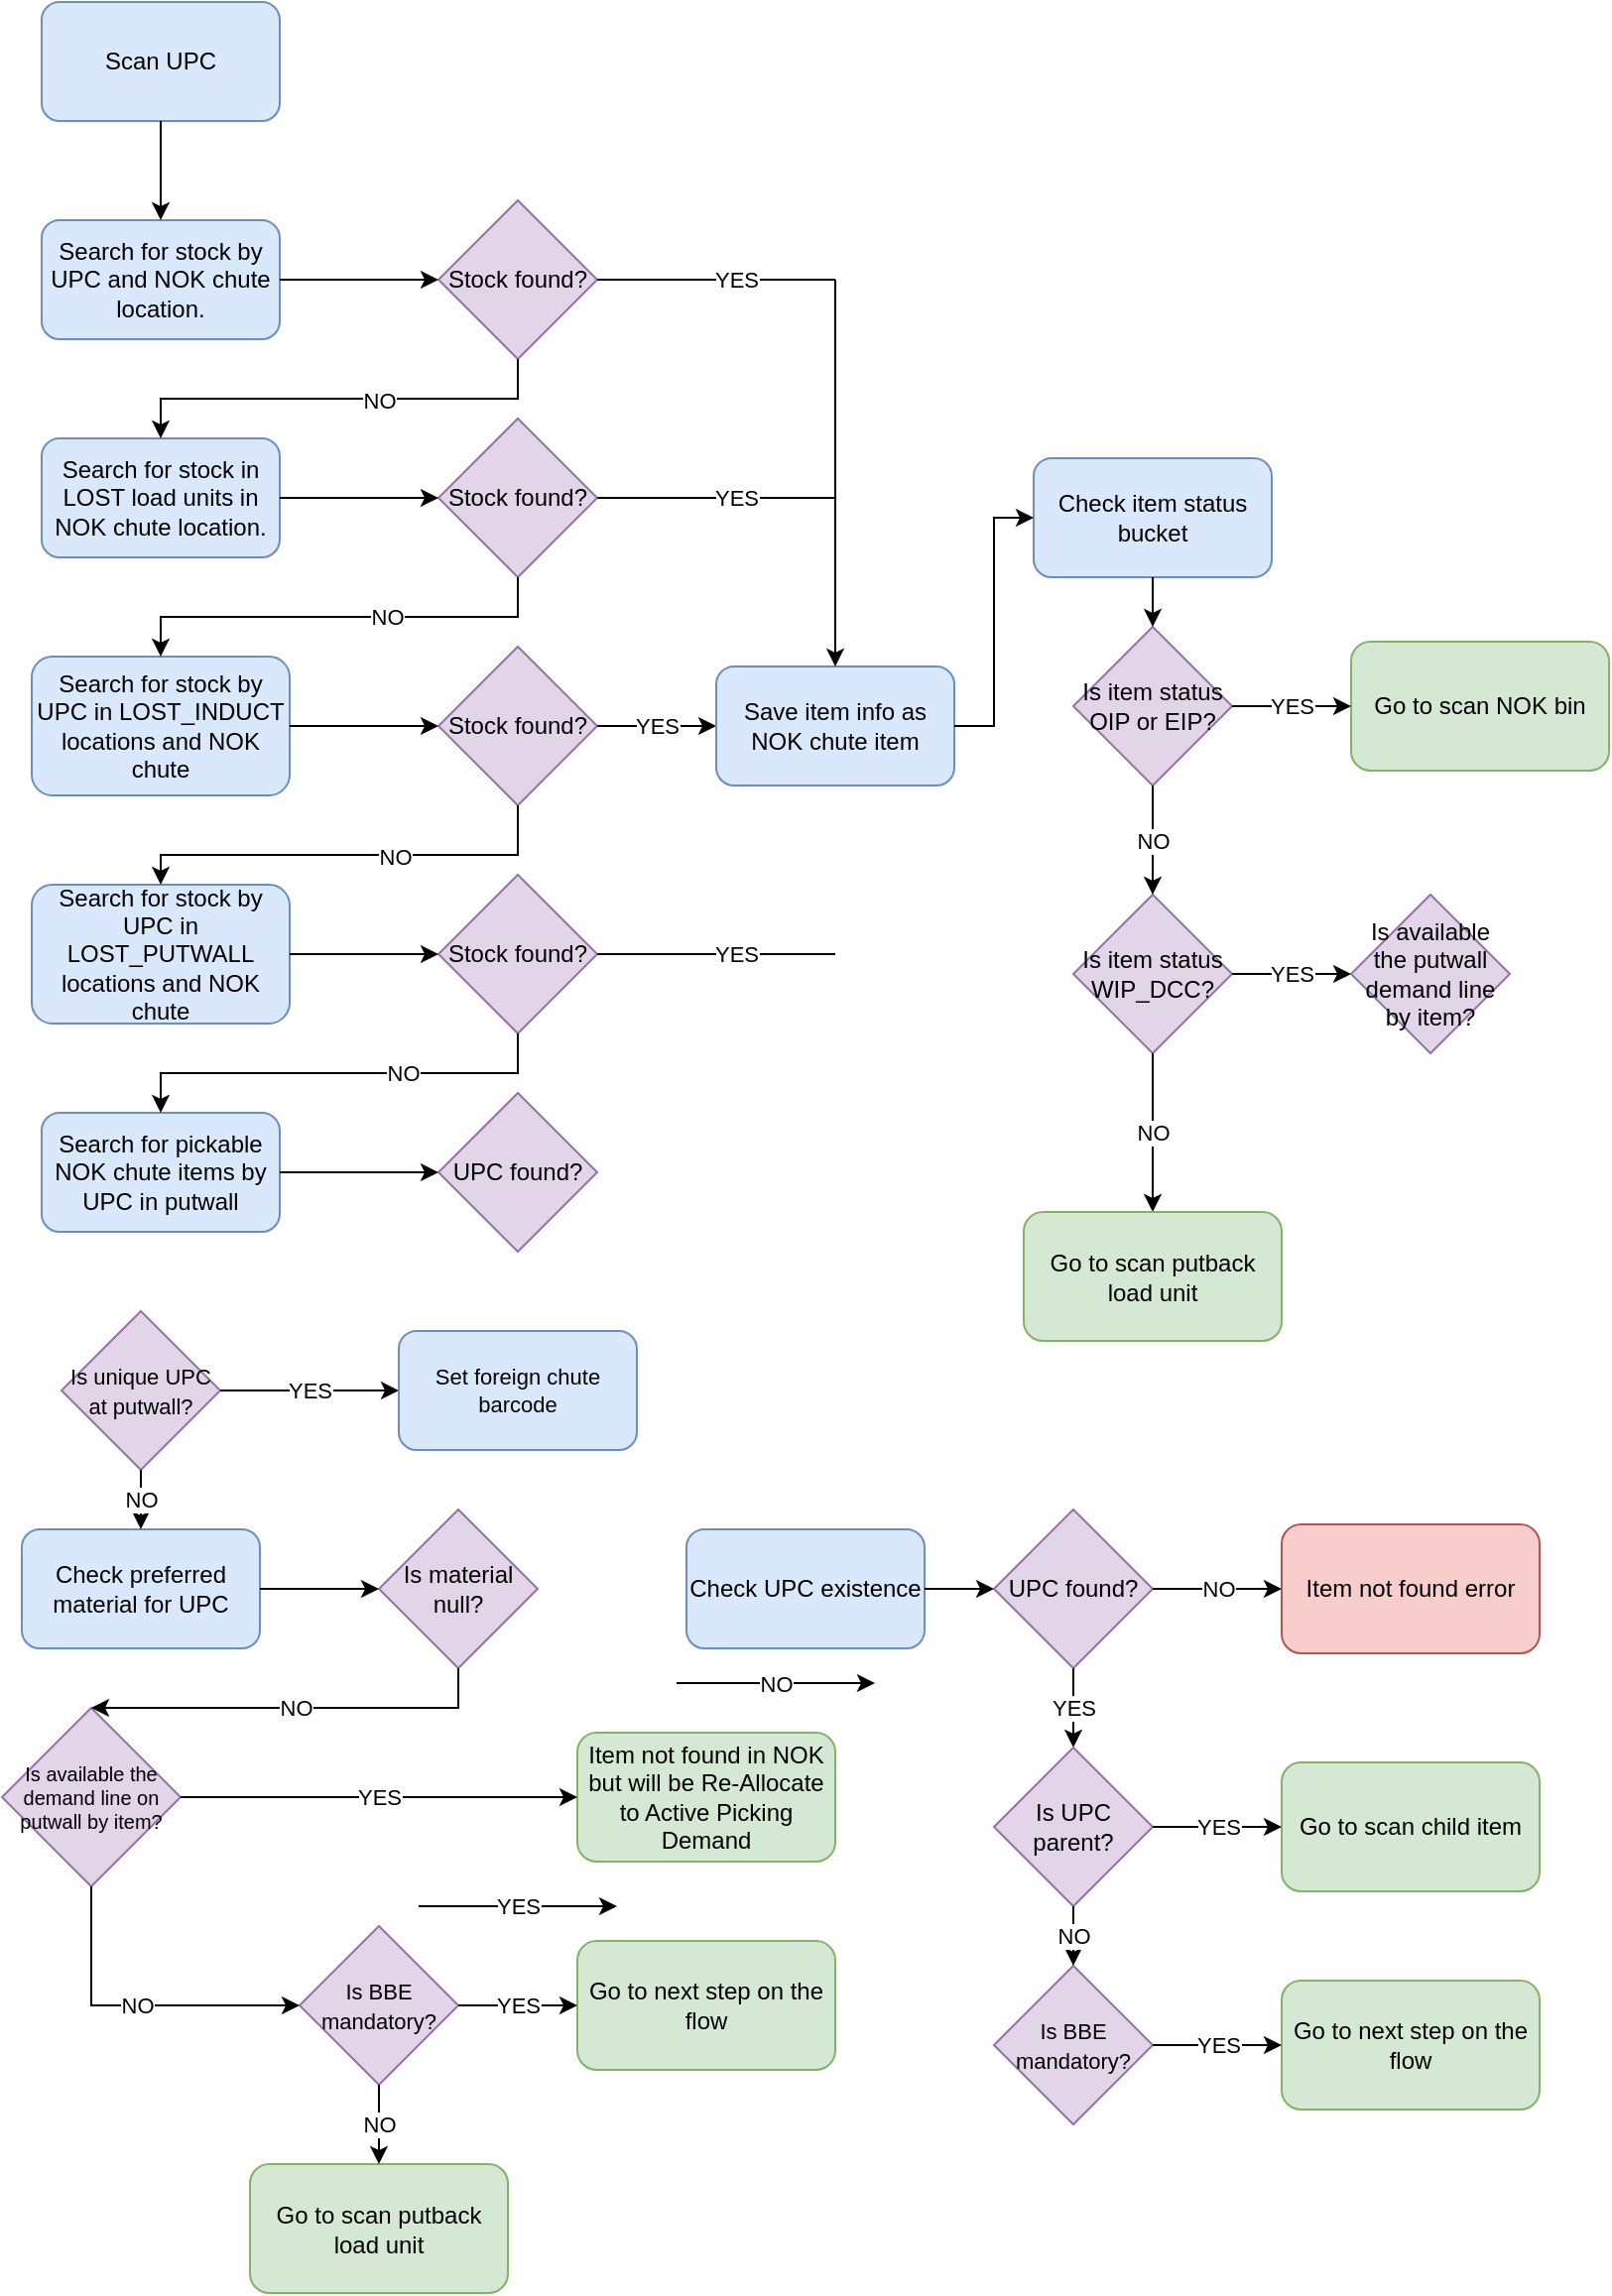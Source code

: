 <mxfile version="20.8.5" type="github">
  <diagram id="r_YibBg9pNAlh49fxTqV" name="Page-1">
    <mxGraphModel dx="880" dy="484" grid="1" gridSize="10" guides="1" tooltips="1" connect="1" arrows="1" fold="1" page="1" pageScale="1" pageWidth="850" pageHeight="1100" math="0" shadow="0">
      <root>
        <mxCell id="0" />
        <mxCell id="1" parent="0" />
        <mxCell id="iW8ypiJLn93vTO-Lixs0-1" value="Scan UPC" style="rounded=1;whiteSpace=wrap;html=1;fillColor=#dae8fc;strokeColor=#6c8ebf;" parent="1" vertex="1">
          <mxGeometry x="40" y="40" width="120" height="60" as="geometry" />
        </mxCell>
        <mxCell id="iW8ypiJLn93vTO-Lixs0-2" value="Search for stock by UPC and NOK chute location." style="rounded=1;whiteSpace=wrap;html=1;fillColor=#dae8fc;strokeColor=#6c8ebf;" parent="1" vertex="1">
          <mxGeometry x="40" y="150" width="120" height="60" as="geometry" />
        </mxCell>
        <mxCell id="iW8ypiJLn93vTO-Lixs0-3" value="Stock found?" style="rhombus;whiteSpace=wrap;html=1;fillColor=#e1d5e7;strokeColor=#9673a6;" parent="1" vertex="1">
          <mxGeometry x="240" y="140" width="80" height="80" as="geometry" />
        </mxCell>
        <mxCell id="iW8ypiJLn93vTO-Lixs0-4" value="" style="endArrow=classic;html=1;rounded=0;exitX=0.5;exitY=1;exitDx=0;exitDy=0;" parent="1" source="iW8ypiJLn93vTO-Lixs0-1" target="iW8ypiJLn93vTO-Lixs0-2" edge="1">
          <mxGeometry width="50" height="50" relative="1" as="geometry">
            <mxPoint x="400" y="130" as="sourcePoint" />
            <mxPoint x="450" y="80" as="targetPoint" />
          </mxGeometry>
        </mxCell>
        <mxCell id="iW8ypiJLn93vTO-Lixs0-5" value="" style="endArrow=classic;html=1;rounded=0;exitX=1;exitY=0.5;exitDx=0;exitDy=0;entryX=0;entryY=0.5;entryDx=0;entryDy=0;" parent="1" source="iW8ypiJLn93vTO-Lixs0-2" target="iW8ypiJLn93vTO-Lixs0-3" edge="1">
          <mxGeometry width="50" height="50" relative="1" as="geometry">
            <mxPoint x="400" y="110" as="sourcePoint" />
            <mxPoint x="450" y="60" as="targetPoint" />
          </mxGeometry>
        </mxCell>
        <mxCell id="iW8ypiJLn93vTO-Lixs0-6" value="Search for stock in LOST load units in NOK chute location." style="rounded=1;whiteSpace=wrap;html=1;fillColor=#dae8fc;strokeColor=#6c8ebf;" parent="1" vertex="1">
          <mxGeometry x="40" y="260" width="120" height="60" as="geometry" />
        </mxCell>
        <mxCell id="iW8ypiJLn93vTO-Lixs0-7" value="" style="endArrow=classic;html=1;rounded=0;exitX=0.5;exitY=1;exitDx=0;exitDy=0;entryX=0.5;entryY=0;entryDx=0;entryDy=0;" parent="1" source="iW8ypiJLn93vTO-Lixs0-3" target="iW8ypiJLn93vTO-Lixs0-6" edge="1">
          <mxGeometry width="50" height="50" relative="1" as="geometry">
            <mxPoint x="400" y="170" as="sourcePoint" />
            <mxPoint x="450" y="120" as="targetPoint" />
            <Array as="points">
              <mxPoint x="280" y="240" />
              <mxPoint x="100" y="240" />
            </Array>
          </mxGeometry>
        </mxCell>
        <mxCell id="uiSWtzwR43BjHoKQ6L8p-38" value="NO" style="edgeLabel;html=1;align=center;verticalAlign=middle;resizable=0;points=[];fontSize=11;" parent="iW8ypiJLn93vTO-Lixs0-7" vertex="1" connectable="0">
          <mxGeometry x="-0.182" y="1" relative="1" as="geometry">
            <mxPoint as="offset" />
          </mxGeometry>
        </mxCell>
        <mxCell id="iW8ypiJLn93vTO-Lixs0-8" value="Search for stock by UPC in LOST_INDUCT locations and NOK chute" style="rounded=1;whiteSpace=wrap;html=1;fillColor=#dae8fc;strokeColor=#6c8ebf;" parent="1" vertex="1">
          <mxGeometry x="35" y="370" width="130" height="70" as="geometry" />
        </mxCell>
        <mxCell id="iW8ypiJLn93vTO-Lixs0-9" value="Stock found?" style="rhombus;whiteSpace=wrap;html=1;fillColor=#e1d5e7;strokeColor=#9673a6;" parent="1" vertex="1">
          <mxGeometry x="240" y="250" width="80" height="80" as="geometry" />
        </mxCell>
        <mxCell id="iW8ypiJLn93vTO-Lixs0-10" value="Stock found?" style="rhombus;whiteSpace=wrap;html=1;fillColor=#e1d5e7;strokeColor=#9673a6;" parent="1" vertex="1">
          <mxGeometry x="240" y="365" width="80" height="80" as="geometry" />
        </mxCell>
        <mxCell id="iW8ypiJLn93vTO-Lixs0-11" value="Search for stock by UPC in LOST_PUTWALL locations and NOK chute" style="rounded=1;whiteSpace=wrap;html=1;fillColor=#dae8fc;strokeColor=#6c8ebf;" parent="1" vertex="1">
          <mxGeometry x="35" y="485" width="130" height="70" as="geometry" />
        </mxCell>
        <mxCell id="iW8ypiJLn93vTO-Lixs0-12" value="" style="endArrow=classic;html=1;rounded=0;exitX=0.5;exitY=1;exitDx=0;exitDy=0;entryX=0.5;entryY=0;entryDx=0;entryDy=0;" parent="1" source="iW8ypiJLn93vTO-Lixs0-9" target="iW8ypiJLn93vTO-Lixs0-8" edge="1">
          <mxGeometry width="50" height="50" relative="1" as="geometry">
            <mxPoint x="400" y="450" as="sourcePoint" />
            <mxPoint x="450" y="400" as="targetPoint" />
            <Array as="points">
              <mxPoint x="280" y="350" />
              <mxPoint x="100" y="350" />
            </Array>
          </mxGeometry>
        </mxCell>
        <mxCell id="uiSWtzwR43BjHoKQ6L8p-39" value="NO" style="edgeLabel;html=1;align=center;verticalAlign=middle;resizable=0;points=[];fontSize=11;" parent="iW8ypiJLn93vTO-Lixs0-12" vertex="1" connectable="0">
          <mxGeometry x="-0.218" relative="1" as="geometry">
            <mxPoint as="offset" />
          </mxGeometry>
        </mxCell>
        <mxCell id="iW8ypiJLn93vTO-Lixs0-13" value="Stock found?" style="rhombus;whiteSpace=wrap;html=1;fillColor=#e1d5e7;strokeColor=#9673a6;" parent="1" vertex="1">
          <mxGeometry x="240" y="480" width="80" height="80" as="geometry" />
        </mxCell>
        <mxCell id="iW8ypiJLn93vTO-Lixs0-14" value="" style="endArrow=classic;html=1;rounded=0;exitX=0.5;exitY=1;exitDx=0;exitDy=0;entryX=0.5;entryY=0;entryDx=0;entryDy=0;" parent="1" source="iW8ypiJLn93vTO-Lixs0-10" target="iW8ypiJLn93vTO-Lixs0-11" edge="1">
          <mxGeometry width="50" height="50" relative="1" as="geometry">
            <mxPoint x="400" y="480" as="sourcePoint" />
            <mxPoint x="450" y="430" as="targetPoint" />
            <Array as="points">
              <mxPoint x="280" y="470" />
              <mxPoint x="100" y="470" />
            </Array>
          </mxGeometry>
        </mxCell>
        <mxCell id="uiSWtzwR43BjHoKQ6L8p-40" value="NO" style="edgeLabel;html=1;align=center;verticalAlign=middle;resizable=0;points=[];fontSize=11;" parent="iW8ypiJLn93vTO-Lixs0-14" vertex="1" connectable="0">
          <mxGeometry x="-0.209" y="1" relative="1" as="geometry">
            <mxPoint as="offset" />
          </mxGeometry>
        </mxCell>
        <mxCell id="iW8ypiJLn93vTO-Lixs0-15" value="" style="endArrow=classic;html=1;rounded=0;exitX=1;exitY=0.5;exitDx=0;exitDy=0;entryX=0;entryY=0.5;entryDx=0;entryDy=0;" parent="1" source="iW8ypiJLn93vTO-Lixs0-6" target="iW8ypiJLn93vTO-Lixs0-9" edge="1">
          <mxGeometry width="50" height="50" relative="1" as="geometry">
            <mxPoint x="400" y="390" as="sourcePoint" />
            <mxPoint x="450" y="340" as="targetPoint" />
          </mxGeometry>
        </mxCell>
        <mxCell id="iW8ypiJLn93vTO-Lixs0-16" value="" style="endArrow=classic;html=1;rounded=0;exitX=1;exitY=0.5;exitDx=0;exitDy=0;entryX=0;entryY=0.5;entryDx=0;entryDy=0;" parent="1" source="iW8ypiJLn93vTO-Lixs0-8" target="iW8ypiJLn93vTO-Lixs0-10" edge="1">
          <mxGeometry width="50" height="50" relative="1" as="geometry">
            <mxPoint x="400" y="390" as="sourcePoint" />
            <mxPoint x="450" y="340" as="targetPoint" />
          </mxGeometry>
        </mxCell>
        <mxCell id="iW8ypiJLn93vTO-Lixs0-17" value="" style="endArrow=classic;html=1;rounded=0;exitX=1;exitY=0.5;exitDx=0;exitDy=0;entryX=0;entryY=0.5;entryDx=0;entryDy=0;" parent="1" source="iW8ypiJLn93vTO-Lixs0-11" target="iW8ypiJLn93vTO-Lixs0-13" edge="1">
          <mxGeometry width="50" height="50" relative="1" as="geometry">
            <mxPoint x="400" y="390" as="sourcePoint" />
            <mxPoint x="450" y="340" as="targetPoint" />
          </mxGeometry>
        </mxCell>
        <mxCell id="iW8ypiJLn93vTO-Lixs0-18" value="Search for pickable NOK chute items by UPC in putwall" style="rounded=1;whiteSpace=wrap;html=1;fillColor=#dae8fc;strokeColor=#6c8ebf;" parent="1" vertex="1">
          <mxGeometry x="40" y="600" width="120" height="60" as="geometry" />
        </mxCell>
        <mxCell id="iW8ypiJLn93vTO-Lixs0-19" value="" style="endArrow=classic;html=1;rounded=0;exitX=0.5;exitY=1;exitDx=0;exitDy=0;entryX=0.5;entryY=0;entryDx=0;entryDy=0;" parent="1" source="iW8ypiJLn93vTO-Lixs0-13" target="iW8ypiJLn93vTO-Lixs0-18" edge="1">
          <mxGeometry width="50" height="50" relative="1" as="geometry">
            <mxPoint x="400" y="690" as="sourcePoint" />
            <mxPoint x="450" y="640" as="targetPoint" />
            <Array as="points">
              <mxPoint x="280" y="580" />
              <mxPoint x="100" y="580" />
            </Array>
          </mxGeometry>
        </mxCell>
        <mxCell id="uiSWtzwR43BjHoKQ6L8p-41" value="NO" style="edgeLabel;html=1;align=center;verticalAlign=middle;resizable=0;points=[];fontSize=11;" parent="iW8ypiJLn93vTO-Lixs0-19" vertex="1" connectable="0">
          <mxGeometry x="-0.291" relative="1" as="geometry">
            <mxPoint as="offset" />
          </mxGeometry>
        </mxCell>
        <mxCell id="iW8ypiJLn93vTO-Lixs0-21" value="UPC found?" style="rhombus;whiteSpace=wrap;html=1;fillColor=#e1d5e7;strokeColor=#9673a6;" parent="1" vertex="1">
          <mxGeometry x="240" y="590" width="80" height="80" as="geometry" />
        </mxCell>
        <mxCell id="iW8ypiJLn93vTO-Lixs0-22" value="" style="endArrow=classic;html=1;rounded=0;exitX=1;exitY=0.5;exitDx=0;exitDy=0;entryX=0;entryY=0.5;entryDx=0;entryDy=0;" parent="1" source="iW8ypiJLn93vTO-Lixs0-18" target="iW8ypiJLn93vTO-Lixs0-21" edge="1">
          <mxGeometry width="50" height="50" relative="1" as="geometry">
            <mxPoint x="400" y="580" as="sourcePoint" />
            <mxPoint x="450" y="520" as="targetPoint" />
          </mxGeometry>
        </mxCell>
        <mxCell id="iW8ypiJLn93vTO-Lixs0-23" value="&lt;font style=&quot;font-size: 11px;&quot;&gt;Is unique UPC at putwall?&lt;/font&gt;" style="rhombus;whiteSpace=wrap;html=1;fillColor=#e1d5e7;strokeColor=#9673a6;" parent="1" vertex="1">
          <mxGeometry x="50" y="700" width="80" height="80" as="geometry" />
        </mxCell>
        <mxCell id="cumas0a4TIuG_pNE9eDe-1" value="Check preferred material for UPC" style="rounded=1;whiteSpace=wrap;html=1;fillColor=#dae8fc;strokeColor=#6c8ebf;" parent="1" vertex="1">
          <mxGeometry x="30" y="810" width="120" height="60" as="geometry" />
        </mxCell>
        <mxCell id="uiSWtzwR43BjHoKQ6L8p-2" value="Is material null?" style="rhombus;whiteSpace=wrap;html=1;fillColor=#e1d5e7;strokeColor=#9673a6;" parent="1" vertex="1">
          <mxGeometry x="210" y="800" width="80" height="80" as="geometry" />
        </mxCell>
        <mxCell id="uiSWtzwR43BjHoKQ6L8p-4" value="Is available the demand line on putwall by item?" style="rhombus;whiteSpace=wrap;html=1;fillColor=#e1d5e7;strokeColor=#9673a6;fontSize=10;" parent="1" vertex="1">
          <mxGeometry x="20" y="900" width="90" height="90" as="geometry" />
        </mxCell>
        <mxCell id="uiSWtzwR43BjHoKQ6L8p-5" value="&lt;font style=&quot;font-size: 12px;&quot;&gt;Item not found in NOK but will be Re-Allocate to Active Picking Demand&lt;/font&gt;" style="rounded=1;whiteSpace=wrap;html=1;fontSize=10;fillColor=#d5e8d4;strokeColor=#82b366;" parent="1" vertex="1">
          <mxGeometry x="310" y="912.5" width="130" height="65" as="geometry" />
        </mxCell>
        <mxCell id="uiSWtzwR43BjHoKQ6L8p-8" value="&lt;font style=&quot;font-size: 11px;&quot;&gt;Is BBE mandatory?&lt;/font&gt;" style="rhombus;whiteSpace=wrap;html=1;fillColor=#e1d5e7;strokeColor=#9673a6;" parent="1" vertex="1">
          <mxGeometry x="170" y="1010" width="80" height="80" as="geometry" />
        </mxCell>
        <mxCell id="uiSWtzwR43BjHoKQ6L8p-9" value="&lt;font style=&quot;font-size: 12px;&quot;&gt;Go to next step on the flow&lt;/font&gt;" style="rounded=1;whiteSpace=wrap;html=1;fontSize=10;fillColor=#d5e8d4;strokeColor=#82b366;" parent="1" vertex="1">
          <mxGeometry x="310" y="1017.5" width="130" height="65" as="geometry" />
        </mxCell>
        <mxCell id="uiSWtzwR43BjHoKQ6L8p-10" value="&lt;font style=&quot;font-size: 12px;&quot;&gt;Go to scan putback load unit&lt;/font&gt;" style="rounded=1;whiteSpace=wrap;html=1;fontSize=10;fillColor=#d5e8d4;strokeColor=#82b366;" parent="1" vertex="1">
          <mxGeometry x="145" y="1130" width="130" height="65" as="geometry" />
        </mxCell>
        <mxCell id="uiSWtzwR43BjHoKQ6L8p-21" value="" style="endArrow=classic;html=1;rounded=0;fontSize=11;exitX=1;exitY=0.5;exitDx=0;exitDy=0;entryX=0;entryY=0.5;entryDx=0;entryDy=0;" parent="1" source="iW8ypiJLn93vTO-Lixs0-10" target="uiSWtzwR43BjHoKQ6L8p-63" edge="1">
          <mxGeometry relative="1" as="geometry">
            <mxPoint x="360" y="410" as="sourcePoint" />
            <mxPoint x="410" y="405" as="targetPoint" />
          </mxGeometry>
        </mxCell>
        <mxCell id="uiSWtzwR43BjHoKQ6L8p-22" value="YES" style="edgeLabel;resizable=0;html=1;align=center;verticalAlign=middle;fontSize=11;" parent="uiSWtzwR43BjHoKQ6L8p-21" connectable="0" vertex="1">
          <mxGeometry relative="1" as="geometry" />
        </mxCell>
        <mxCell id="uiSWtzwR43BjHoKQ6L8p-23" value="" style="endArrow=classic;html=1;rounded=0;fontSize=11;" parent="1" edge="1">
          <mxGeometry relative="1" as="geometry">
            <mxPoint x="360" y="887.5" as="sourcePoint" />
            <mxPoint x="460" y="887.5" as="targetPoint" />
          </mxGeometry>
        </mxCell>
        <mxCell id="uiSWtzwR43BjHoKQ6L8p-24" value="NO" style="edgeLabel;resizable=0;html=1;align=center;verticalAlign=middle;fontSize=11;" parent="uiSWtzwR43BjHoKQ6L8p-23" connectable="0" vertex="1">
          <mxGeometry relative="1" as="geometry" />
        </mxCell>
        <mxCell id="uiSWtzwR43BjHoKQ6L8p-25" value="" style="endArrow=classic;html=1;rounded=0;fontSize=11;exitX=1;exitY=0.5;exitDx=0;exitDy=0;" parent="1" source="cumas0a4TIuG_pNE9eDe-1" target="uiSWtzwR43BjHoKQ6L8p-2" edge="1">
          <mxGeometry width="50" height="50" relative="1" as="geometry">
            <mxPoint x="400" y="870" as="sourcePoint" />
            <mxPoint x="450" y="820" as="targetPoint" />
          </mxGeometry>
        </mxCell>
        <mxCell id="uiSWtzwR43BjHoKQ6L8p-26" value="" style="endArrow=classic;html=1;rounded=0;fontSize=11;exitX=0.5;exitY=1;exitDx=0;exitDy=0;" parent="1" source="iW8ypiJLn93vTO-Lixs0-23" target="cumas0a4TIuG_pNE9eDe-1" edge="1">
          <mxGeometry relative="1" as="geometry">
            <mxPoint x="370" y="897.5" as="sourcePoint" />
            <mxPoint x="470" y="897.5" as="targetPoint" />
          </mxGeometry>
        </mxCell>
        <mxCell id="uiSWtzwR43BjHoKQ6L8p-27" value="NO" style="edgeLabel;resizable=0;html=1;align=center;verticalAlign=middle;fontSize=11;" parent="uiSWtzwR43BjHoKQ6L8p-26" connectable="0" vertex="1">
          <mxGeometry relative="1" as="geometry" />
        </mxCell>
        <mxCell id="uiSWtzwR43BjHoKQ6L8p-28" value="" style="endArrow=classic;html=1;rounded=0;fontSize=11;exitX=0.5;exitY=1;exitDx=0;exitDy=0;entryX=0.5;entryY=0;entryDx=0;entryDy=0;" parent="1" source="uiSWtzwR43BjHoKQ6L8p-2" target="uiSWtzwR43BjHoKQ6L8p-4" edge="1">
          <mxGeometry relative="1" as="geometry">
            <mxPoint x="370" y="897.5" as="sourcePoint" />
            <mxPoint x="470" y="897.5" as="targetPoint" />
            <Array as="points">
              <mxPoint x="250" y="900" />
            </Array>
          </mxGeometry>
        </mxCell>
        <mxCell id="uiSWtzwR43BjHoKQ6L8p-29" value="NO" style="edgeLabel;resizable=0;html=1;align=center;verticalAlign=middle;fontSize=11;" parent="uiSWtzwR43BjHoKQ6L8p-28" connectable="0" vertex="1">
          <mxGeometry relative="1" as="geometry" />
        </mxCell>
        <mxCell id="uiSWtzwR43BjHoKQ6L8p-30" value="" style="endArrow=classic;html=1;rounded=0;fontSize=11;exitX=1;exitY=0.5;exitDx=0;exitDy=0;entryX=0;entryY=0.5;entryDx=0;entryDy=0;" parent="1" source="uiSWtzwR43BjHoKQ6L8p-4" target="uiSWtzwR43BjHoKQ6L8p-5" edge="1">
          <mxGeometry relative="1" as="geometry">
            <mxPoint x="380" y="860" as="sourcePoint" />
            <mxPoint x="480" y="860" as="targetPoint" />
          </mxGeometry>
        </mxCell>
        <mxCell id="uiSWtzwR43BjHoKQ6L8p-31" value="YES" style="edgeLabel;resizable=0;html=1;align=center;verticalAlign=middle;fontSize=11;" parent="uiSWtzwR43BjHoKQ6L8p-30" connectable="0" vertex="1">
          <mxGeometry relative="1" as="geometry" />
        </mxCell>
        <mxCell id="uiSWtzwR43BjHoKQ6L8p-32" value="" style="endArrow=classic;html=1;rounded=0;fontSize=11;exitX=0.5;exitY=1;exitDx=0;exitDy=0;entryX=0;entryY=0.5;entryDx=0;entryDy=0;" parent="1" source="uiSWtzwR43BjHoKQ6L8p-4" target="uiSWtzwR43BjHoKQ6L8p-8" edge="1">
          <mxGeometry relative="1" as="geometry">
            <mxPoint x="50" y="1030" as="sourcePoint" />
            <mxPoint x="150" y="1030" as="targetPoint" />
            <Array as="points">
              <mxPoint x="65" y="1050" />
            </Array>
          </mxGeometry>
        </mxCell>
        <mxCell id="uiSWtzwR43BjHoKQ6L8p-33" value="NO" style="edgeLabel;resizable=0;html=1;align=center;verticalAlign=middle;fontSize=11;" parent="uiSWtzwR43BjHoKQ6L8p-32" connectable="0" vertex="1">
          <mxGeometry relative="1" as="geometry" />
        </mxCell>
        <mxCell id="uiSWtzwR43BjHoKQ6L8p-34" value="" style="endArrow=classic;html=1;rounded=0;fontSize=11;exitX=1;exitY=0.5;exitDx=0;exitDy=0;entryX=0;entryY=0.5;entryDx=0;entryDy=0;" parent="1" source="uiSWtzwR43BjHoKQ6L8p-8" target="uiSWtzwR43BjHoKQ6L8p-9" edge="1">
          <mxGeometry relative="1" as="geometry">
            <mxPoint x="300" y="1130" as="sourcePoint" />
            <mxPoint x="400" y="1130" as="targetPoint" />
          </mxGeometry>
        </mxCell>
        <mxCell id="uiSWtzwR43BjHoKQ6L8p-35" value="YES" style="edgeLabel;resizable=0;html=1;align=center;verticalAlign=middle;fontSize=11;" parent="uiSWtzwR43BjHoKQ6L8p-34" connectable="0" vertex="1">
          <mxGeometry relative="1" as="geometry" />
        </mxCell>
        <mxCell id="uiSWtzwR43BjHoKQ6L8p-36" value="" style="endArrow=classic;html=1;rounded=0;fontSize=11;exitX=0.5;exitY=1;exitDx=0;exitDy=0;" parent="1" source="uiSWtzwR43BjHoKQ6L8p-8" target="uiSWtzwR43BjHoKQ6L8p-10" edge="1">
          <mxGeometry relative="1" as="geometry">
            <mxPoint x="370" y="897.5" as="sourcePoint" />
            <mxPoint x="470" y="897.5" as="targetPoint" />
          </mxGeometry>
        </mxCell>
        <mxCell id="uiSWtzwR43BjHoKQ6L8p-37" value="NO" style="edgeLabel;resizable=0;html=1;align=center;verticalAlign=middle;fontSize=11;" parent="uiSWtzwR43BjHoKQ6L8p-36" connectable="0" vertex="1">
          <mxGeometry relative="1" as="geometry" />
        </mxCell>
        <mxCell id="uiSWtzwR43BjHoKQ6L8p-43" value="" style="endArrow=classic;html=1;rounded=0;fontSize=11;exitX=1;exitY=0.5;exitDx=0;exitDy=0;entryX=0;entryY=0.5;entryDx=0;entryDy=0;" parent="1" source="iW8ypiJLn93vTO-Lixs0-23" target="uiSWtzwR43BjHoKQ6L8p-68" edge="1">
          <mxGeometry relative="1" as="geometry">
            <mxPoint x="190" y="739.5" as="sourcePoint" />
            <mxPoint x="250" y="740" as="targetPoint" />
          </mxGeometry>
        </mxCell>
        <mxCell id="uiSWtzwR43BjHoKQ6L8p-44" value="YES" style="edgeLabel;resizable=0;html=1;align=center;verticalAlign=middle;fontSize=11;" parent="uiSWtzwR43BjHoKQ6L8p-43" connectable="0" vertex="1">
          <mxGeometry relative="1" as="geometry" />
        </mxCell>
        <mxCell id="uiSWtzwR43BjHoKQ6L8p-49" value="" style="endArrow=classic;html=1;rounded=0;fontSize=11;" parent="1" edge="1">
          <mxGeometry relative="1" as="geometry">
            <mxPoint x="230" y="1000" as="sourcePoint" />
            <mxPoint x="330" y="1000" as="targetPoint" />
          </mxGeometry>
        </mxCell>
        <mxCell id="uiSWtzwR43BjHoKQ6L8p-50" value="YES" style="edgeLabel;resizable=0;html=1;align=center;verticalAlign=middle;fontSize=11;" parent="uiSWtzwR43BjHoKQ6L8p-49" connectable="0" vertex="1">
          <mxGeometry relative="1" as="geometry" />
        </mxCell>
        <mxCell id="uiSWtzwR43BjHoKQ6L8p-55" value="" style="endArrow=none;html=1;rounded=0;fontSize=11;exitX=1;exitY=0.5;exitDx=0;exitDy=0;" parent="1" source="iW8ypiJLn93vTO-Lixs0-3" edge="1">
          <mxGeometry width="50" height="50" relative="1" as="geometry">
            <mxPoint x="340" y="220" as="sourcePoint" />
            <mxPoint x="440" y="180" as="targetPoint" />
          </mxGeometry>
        </mxCell>
        <mxCell id="uiSWtzwR43BjHoKQ6L8p-56" value="YES" style="edgeLabel;html=1;align=center;verticalAlign=middle;resizable=0;points=[];fontSize=11;" parent="uiSWtzwR43BjHoKQ6L8p-55" vertex="1" connectable="0">
          <mxGeometry x="0.168" relative="1" as="geometry">
            <mxPoint as="offset" />
          </mxGeometry>
        </mxCell>
        <mxCell id="uiSWtzwR43BjHoKQ6L8p-61" value="" style="endArrow=none;html=1;rounded=0;fontSize=11;exitX=1;exitY=0.5;exitDx=0;exitDy=0;" parent="1" source="iW8ypiJLn93vTO-Lixs0-9" edge="1">
          <mxGeometry width="50" height="50" relative="1" as="geometry">
            <mxPoint x="350" y="289.5" as="sourcePoint" />
            <mxPoint x="440" y="290" as="targetPoint" />
          </mxGeometry>
        </mxCell>
        <mxCell id="uiSWtzwR43BjHoKQ6L8p-62" value="YES" style="edgeLabel;html=1;align=center;verticalAlign=middle;resizable=0;points=[];fontSize=11;" parent="uiSWtzwR43BjHoKQ6L8p-61" vertex="1" connectable="0">
          <mxGeometry x="0.168" relative="1" as="geometry">
            <mxPoint as="offset" />
          </mxGeometry>
        </mxCell>
        <mxCell id="uiSWtzwR43BjHoKQ6L8p-63" value="&lt;font style=&quot;font-size: 12px;&quot;&gt;Save item info as NOK chute item&lt;/font&gt;" style="rounded=1;whiteSpace=wrap;html=1;fontSize=11;fillColor=#dae8fc;strokeColor=#6c8ebf;" parent="1" vertex="1">
          <mxGeometry x="380" y="375" width="120" height="60" as="geometry" />
        </mxCell>
        <mxCell id="uiSWtzwR43BjHoKQ6L8p-64" value="" style="endArrow=classic;html=1;rounded=0;fontSize=11;entryX=0.5;entryY=0;entryDx=0;entryDy=0;" parent="1" target="uiSWtzwR43BjHoKQ6L8p-63" edge="1">
          <mxGeometry width="50" height="50" relative="1" as="geometry">
            <mxPoint x="440" y="180" as="sourcePoint" />
            <mxPoint x="470" y="390" as="targetPoint" />
          </mxGeometry>
        </mxCell>
        <mxCell id="uiSWtzwR43BjHoKQ6L8p-66" value="" style="endArrow=none;html=1;rounded=0;fontSize=11;exitX=1;exitY=0.5;exitDx=0;exitDy=0;" parent="1" source="iW8ypiJLn93vTO-Lixs0-13" edge="1">
          <mxGeometry width="50" height="50" relative="1" as="geometry">
            <mxPoint x="330" y="300" as="sourcePoint" />
            <mxPoint x="440" y="520" as="targetPoint" />
          </mxGeometry>
        </mxCell>
        <mxCell id="uiSWtzwR43BjHoKQ6L8p-67" value="YES" style="edgeLabel;html=1;align=center;verticalAlign=middle;resizable=0;points=[];fontSize=11;" parent="uiSWtzwR43BjHoKQ6L8p-66" vertex="1" connectable="0">
          <mxGeometry x="0.168" relative="1" as="geometry">
            <mxPoint as="offset" />
          </mxGeometry>
        </mxCell>
        <mxCell id="uiSWtzwR43BjHoKQ6L8p-68" value="Set foreign chute barcode" style="rounded=1;whiteSpace=wrap;html=1;fontSize=11;fillColor=#dae8fc;strokeColor=#6c8ebf;" parent="1" vertex="1">
          <mxGeometry x="220" y="710" width="120" height="60" as="geometry" />
        </mxCell>
        <mxCell id="uiSWtzwR43BjHoKQ6L8p-72" value="Check item status bucket" style="rounded=1;whiteSpace=wrap;html=1;fontSize=12;fillColor=#dae8fc;strokeColor=#6c8ebf;" parent="1" vertex="1">
          <mxGeometry x="540" y="270" width="120" height="60" as="geometry" />
        </mxCell>
        <mxCell id="uiSWtzwR43BjHoKQ6L8p-74" value="Is item status OIP or EIP?" style="rhombus;whiteSpace=wrap;html=1;fillColor=#e1d5e7;strokeColor=#9673a6;" parent="1" vertex="1">
          <mxGeometry x="560" y="355" width="80" height="80" as="geometry" />
        </mxCell>
        <mxCell id="uiSWtzwR43BjHoKQ6L8p-75" value="" style="endArrow=classic;html=1;rounded=0;fontSize=12;exitX=0.5;exitY=1;exitDx=0;exitDy=0;" parent="1" source="uiSWtzwR43BjHoKQ6L8p-72" target="uiSWtzwR43BjHoKQ6L8p-74" edge="1">
          <mxGeometry width="50" height="50" relative="1" as="geometry">
            <mxPoint x="400" y="380" as="sourcePoint" />
            <mxPoint x="450" y="330" as="targetPoint" />
          </mxGeometry>
        </mxCell>
        <mxCell id="uiSWtzwR43BjHoKQ6L8p-76" value="&lt;font style=&quot;font-size: 12px;&quot;&gt;Go to scan NOK bin&lt;/font&gt;" style="rounded=1;whiteSpace=wrap;html=1;fontSize=10;fillColor=#d5e8d4;strokeColor=#82b366;" parent="1" vertex="1">
          <mxGeometry x="700" y="362.5" width="130" height="65" as="geometry" />
        </mxCell>
        <mxCell id="uiSWtzwR43BjHoKQ6L8p-77" value="" style="endArrow=classic;html=1;rounded=0;fontSize=11;exitX=1;exitY=0.5;exitDx=0;exitDy=0;entryX=0;entryY=0.5;entryDx=0;entryDy=0;" parent="1" source="uiSWtzwR43BjHoKQ6L8p-74" target="uiSWtzwR43BjHoKQ6L8p-76" edge="1">
          <mxGeometry relative="1" as="geometry">
            <mxPoint x="140" y="750" as="sourcePoint" />
            <mxPoint x="640" y="480" as="targetPoint" />
          </mxGeometry>
        </mxCell>
        <mxCell id="uiSWtzwR43BjHoKQ6L8p-78" value="YES" style="edgeLabel;resizable=0;html=1;align=center;verticalAlign=middle;fontSize=11;" parent="uiSWtzwR43BjHoKQ6L8p-77" connectable="0" vertex="1">
          <mxGeometry relative="1" as="geometry" />
        </mxCell>
        <mxCell id="uiSWtzwR43BjHoKQ6L8p-79" value="Is item status WIP_DCC?" style="rhombus;whiteSpace=wrap;html=1;fillColor=#e1d5e7;strokeColor=#9673a6;" parent="1" vertex="1">
          <mxGeometry x="560" y="490" width="80" height="80" as="geometry" />
        </mxCell>
        <mxCell id="uiSWtzwR43BjHoKQ6L8p-84" value="" style="endArrow=classic;html=1;rounded=0;fontSize=11;exitX=0.5;exitY=1;exitDx=0;exitDy=0;entryX=0.5;entryY=0;entryDx=0;entryDy=0;" parent="1" source="uiSWtzwR43BjHoKQ6L8p-74" target="uiSWtzwR43BjHoKQ6L8p-79" edge="1">
          <mxGeometry relative="1" as="geometry">
            <mxPoint x="660" y="500" as="sourcePoint" />
            <mxPoint x="760" y="500" as="targetPoint" />
          </mxGeometry>
        </mxCell>
        <mxCell id="uiSWtzwR43BjHoKQ6L8p-85" value="NO" style="edgeLabel;resizable=0;html=1;align=center;verticalAlign=middle;fontSize=11;" parent="uiSWtzwR43BjHoKQ6L8p-84" connectable="0" vertex="1">
          <mxGeometry relative="1" as="geometry" />
        </mxCell>
        <mxCell id="uiSWtzwR43BjHoKQ6L8p-86" value="" style="endArrow=classic;html=1;rounded=0;fontSize=12;entryX=0;entryY=0.5;entryDx=0;entryDy=0;exitX=1;exitY=0.5;exitDx=0;exitDy=0;" parent="1" source="uiSWtzwR43BjHoKQ6L8p-63" target="uiSWtzwR43BjHoKQ6L8p-72" edge="1">
          <mxGeometry width="50" height="50" relative="1" as="geometry">
            <mxPoint x="400" y="380" as="sourcePoint" />
            <mxPoint x="450" y="330" as="targetPoint" />
            <Array as="points">
              <mxPoint x="520" y="405" />
              <mxPoint x="520" y="300" />
            </Array>
          </mxGeometry>
        </mxCell>
        <mxCell id="uiSWtzwR43BjHoKQ6L8p-87" value="" style="endArrow=classic;html=1;rounded=0;fontSize=11;exitX=0.5;exitY=1;exitDx=0;exitDy=0;entryX=0.5;entryY=0;entryDx=0;entryDy=0;" parent="1" source="uiSWtzwR43BjHoKQ6L8p-79" target="uiSWtzwR43BjHoKQ6L8p-89" edge="1">
          <mxGeometry relative="1" as="geometry">
            <mxPoint x="599.5" y="600" as="sourcePoint" />
            <mxPoint x="600" y="610" as="targetPoint" />
          </mxGeometry>
        </mxCell>
        <mxCell id="uiSWtzwR43BjHoKQ6L8p-88" value="NO" style="edgeLabel;resizable=0;html=1;align=center;verticalAlign=middle;fontSize=11;" parent="uiSWtzwR43BjHoKQ6L8p-87" connectable="0" vertex="1">
          <mxGeometry relative="1" as="geometry" />
        </mxCell>
        <mxCell id="uiSWtzwR43BjHoKQ6L8p-89" value="&lt;font style=&quot;font-size: 12px;&quot;&gt;Go to scan putback load unit&lt;/font&gt;" style="rounded=1;whiteSpace=wrap;html=1;fontSize=10;fillColor=#d5e8d4;strokeColor=#82b366;" parent="1" vertex="1">
          <mxGeometry x="535" y="650" width="130" height="65" as="geometry" />
        </mxCell>
        <mxCell id="uiSWtzwR43BjHoKQ6L8p-90" value="Is available the putwall demand line by item?" style="rhombus;whiteSpace=wrap;html=1;fillColor=#e1d5e7;strokeColor=#9673a6;" parent="1" vertex="1">
          <mxGeometry x="700" y="490" width="80" height="80" as="geometry" />
        </mxCell>
        <mxCell id="uiSWtzwR43BjHoKQ6L8p-91" value="" style="endArrow=classic;html=1;rounded=0;fontSize=11;exitX=1;exitY=0.5;exitDx=0;exitDy=0;entryX=0;entryY=0.5;entryDx=0;entryDy=0;" parent="1" source="uiSWtzwR43BjHoKQ6L8p-79" target="uiSWtzwR43BjHoKQ6L8p-90" edge="1">
          <mxGeometry relative="1" as="geometry">
            <mxPoint x="650" y="405" as="sourcePoint" />
            <mxPoint x="710" y="405" as="targetPoint" />
          </mxGeometry>
        </mxCell>
        <mxCell id="uiSWtzwR43BjHoKQ6L8p-92" value="YES" style="edgeLabel;resizable=0;html=1;align=center;verticalAlign=middle;fontSize=11;" parent="uiSWtzwR43BjHoKQ6L8p-91" connectable="0" vertex="1">
          <mxGeometry relative="1" as="geometry" />
        </mxCell>
        <mxCell id="7Ua8V0kMsa1blQkADIz--1" value="Check UPC existence" style="rounded=1;whiteSpace=wrap;html=1;fillColor=#dae8fc;strokeColor=#6c8ebf;" vertex="1" parent="1">
          <mxGeometry x="365" y="810" width="120" height="60" as="geometry" />
        </mxCell>
        <mxCell id="7Ua8V0kMsa1blQkADIz--2" value="UPC found?" style="rhombus;whiteSpace=wrap;html=1;fillColor=#e1d5e7;strokeColor=#9673a6;" vertex="1" parent="1">
          <mxGeometry x="520" y="800" width="80" height="80" as="geometry" />
        </mxCell>
        <mxCell id="7Ua8V0kMsa1blQkADIz--4" value="&lt;font style=&quot;font-size: 12px;&quot;&gt;Item not found error&lt;/font&gt;" style="rounded=1;whiteSpace=wrap;html=1;fontSize=10;fillColor=#f8cecc;strokeColor=#b85450;" vertex="1" parent="1">
          <mxGeometry x="665" y="807.5" width="130" height="65" as="geometry" />
        </mxCell>
        <mxCell id="7Ua8V0kMsa1blQkADIz--5" value="" style="endArrow=classic;html=1;rounded=0;fontSize=11;exitX=1;exitY=0.5;exitDx=0;exitDy=0;entryX=0;entryY=0.5;entryDx=0;entryDy=0;" edge="1" parent="1" source="7Ua8V0kMsa1blQkADIz--2" target="7Ua8V0kMsa1blQkADIz--4">
          <mxGeometry relative="1" as="geometry">
            <mxPoint x="370" y="897.5" as="sourcePoint" />
            <mxPoint x="470" y="897.5" as="targetPoint" />
          </mxGeometry>
        </mxCell>
        <mxCell id="7Ua8V0kMsa1blQkADIz--6" value="NO" style="edgeLabel;resizable=0;html=1;align=center;verticalAlign=middle;fontSize=11;" connectable="0" vertex="1" parent="7Ua8V0kMsa1blQkADIz--5">
          <mxGeometry relative="1" as="geometry" />
        </mxCell>
        <mxCell id="7Ua8V0kMsa1blQkADIz--7" value="" style="endArrow=classic;html=1;rounded=0;exitX=1;exitY=0.5;exitDx=0;exitDy=0;entryX=0;entryY=0.5;entryDx=0;entryDy=0;" edge="1" parent="1" source="7Ua8V0kMsa1blQkADIz--1" target="7Ua8V0kMsa1blQkADIz--2">
          <mxGeometry width="50" height="50" relative="1" as="geometry">
            <mxPoint x="400" y="980" as="sourcePoint" />
            <mxPoint x="450" y="930" as="targetPoint" />
          </mxGeometry>
        </mxCell>
        <mxCell id="7Ua8V0kMsa1blQkADIz--8" value="" style="endArrow=classic;html=1;rounded=0;fontSize=11;exitX=0.5;exitY=1;exitDx=0;exitDy=0;entryX=0.5;entryY=0;entryDx=0;entryDy=0;" edge="1" parent="1" source="7Ua8V0kMsa1blQkADIz--2" target="7Ua8V0kMsa1blQkADIz--10">
          <mxGeometry relative="1" as="geometry">
            <mxPoint x="610" y="890" as="sourcePoint" />
            <mxPoint x="710" y="890" as="targetPoint" />
          </mxGeometry>
        </mxCell>
        <mxCell id="7Ua8V0kMsa1blQkADIz--9" value="YES" style="edgeLabel;resizable=0;html=1;align=center;verticalAlign=middle;fontSize=11;" connectable="0" vertex="1" parent="7Ua8V0kMsa1blQkADIz--8">
          <mxGeometry relative="1" as="geometry" />
        </mxCell>
        <mxCell id="7Ua8V0kMsa1blQkADIz--10" value="Is UPC parent?" style="rhombus;whiteSpace=wrap;html=1;fillColor=#e1d5e7;strokeColor=#9673a6;" vertex="1" parent="1">
          <mxGeometry x="520" y="920" width="80" height="80" as="geometry" />
        </mxCell>
        <mxCell id="7Ua8V0kMsa1blQkADIz--12" value="&lt;font style=&quot;font-size: 12px;&quot;&gt;Go to scan child item&lt;/font&gt;" style="rounded=1;whiteSpace=wrap;html=1;fontSize=10;fillColor=#d5e8d4;strokeColor=#82b366;" vertex="1" parent="1">
          <mxGeometry x="665" y="927.5" width="130" height="65" as="geometry" />
        </mxCell>
        <mxCell id="7Ua8V0kMsa1blQkADIz--13" value="" style="endArrow=classic;html=1;rounded=0;fontSize=11;exitX=1;exitY=0.5;exitDx=0;exitDy=0;entryX=0;entryY=0.5;entryDx=0;entryDy=0;" edge="1" parent="1" source="7Ua8V0kMsa1blQkADIz--10" target="7Ua8V0kMsa1blQkADIz--12">
          <mxGeometry relative="1" as="geometry">
            <mxPoint x="240" y="1010" as="sourcePoint" />
            <mxPoint x="340" y="1010" as="targetPoint" />
          </mxGeometry>
        </mxCell>
        <mxCell id="7Ua8V0kMsa1blQkADIz--14" value="YES" style="edgeLabel;resizable=0;html=1;align=center;verticalAlign=middle;fontSize=11;" connectable="0" vertex="1" parent="7Ua8V0kMsa1blQkADIz--13">
          <mxGeometry relative="1" as="geometry" />
        </mxCell>
        <mxCell id="7Ua8V0kMsa1blQkADIz--15" value="&lt;font style=&quot;font-size: 11px;&quot;&gt;Is BBE mandatory?&lt;/font&gt;" style="rhombus;whiteSpace=wrap;html=1;fillColor=#e1d5e7;strokeColor=#9673a6;" vertex="1" parent="1">
          <mxGeometry x="520" y="1030" width="80" height="80" as="geometry" />
        </mxCell>
        <mxCell id="7Ua8V0kMsa1blQkADIz--16" value="" style="endArrow=classic;html=1;rounded=0;fontSize=11;exitX=0.5;exitY=1;exitDx=0;exitDy=0;entryX=0.5;entryY=0;entryDx=0;entryDy=0;" edge="1" parent="1" source="7Ua8V0kMsa1blQkADIz--10" target="7Ua8V0kMsa1blQkADIz--15">
          <mxGeometry relative="1" as="geometry">
            <mxPoint x="370" y="897.5" as="sourcePoint" />
            <mxPoint x="470" y="897.5" as="targetPoint" />
          </mxGeometry>
        </mxCell>
        <mxCell id="7Ua8V0kMsa1blQkADIz--17" value="NO" style="edgeLabel;resizable=0;html=1;align=center;verticalAlign=middle;fontSize=11;" connectable="0" vertex="1" parent="7Ua8V0kMsa1blQkADIz--16">
          <mxGeometry relative="1" as="geometry" />
        </mxCell>
        <mxCell id="7Ua8V0kMsa1blQkADIz--18" value="&lt;font style=&quot;font-size: 12px;&quot;&gt;Go to next step on the flow&lt;/font&gt;" style="rounded=1;whiteSpace=wrap;html=1;fontSize=10;fillColor=#d5e8d4;strokeColor=#82b366;" vertex="1" parent="1">
          <mxGeometry x="665" y="1037.5" width="130" height="65" as="geometry" />
        </mxCell>
        <mxCell id="7Ua8V0kMsa1blQkADIz--19" value="" style="endArrow=classic;html=1;rounded=0;fontSize=11;exitX=1;exitY=0.5;exitDx=0;exitDy=0;entryX=0;entryY=0.5;entryDx=0;entryDy=0;" edge="1" parent="1" source="7Ua8V0kMsa1blQkADIz--15" target="7Ua8V0kMsa1blQkADIz--18">
          <mxGeometry relative="1" as="geometry">
            <mxPoint x="610" y="970" as="sourcePoint" />
            <mxPoint x="675" y="970" as="targetPoint" />
          </mxGeometry>
        </mxCell>
        <mxCell id="7Ua8V0kMsa1blQkADIz--20" value="YES" style="edgeLabel;resizable=0;html=1;align=center;verticalAlign=middle;fontSize=11;" connectable="0" vertex="1" parent="7Ua8V0kMsa1blQkADIz--19">
          <mxGeometry relative="1" as="geometry" />
        </mxCell>
      </root>
    </mxGraphModel>
  </diagram>
</mxfile>
